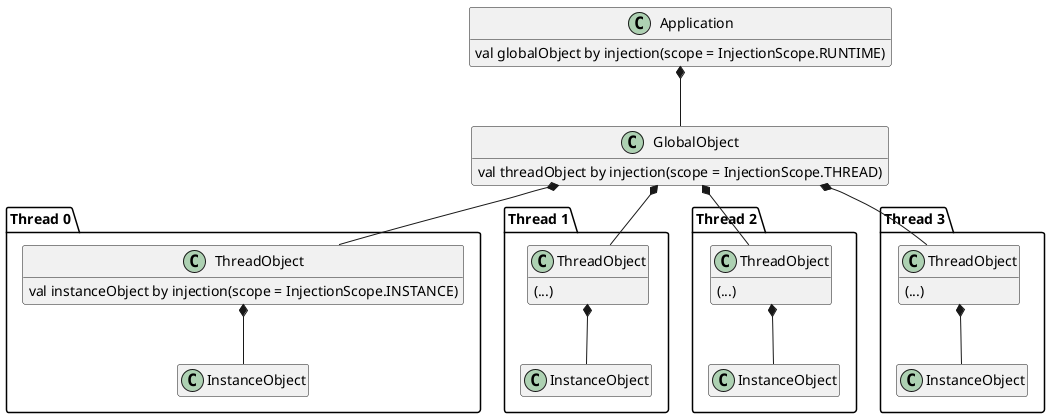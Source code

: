 @startuml

hide empty members

class Application {
    val globalObject by injection(scope = InjectionScope.RUNTIME)
}
class GlobalObject {
    val threadObject by injection(scope = InjectionScope.THREAD)
}

Application *-- GlobalObject

package "Thread 0" {
    class "ThreadObject" as tm0 {
        val instanceObject by injection(scope = InjectionScope.INSTANCE)
    }
    class "InstanceObject" as im0
    GlobalObject *-- tm0
    tm0 *-- im0
}

package "Thread 1" {
    class "ThreadObject" as tm1 {
        (...)
    }
    class "InstanceObject" as im1
    GlobalObject *-- tm1
    tm1 *-- im1
}

package "Thread 2" {
    class "ThreadObject" as tm2 {
        (...)
    }
    class "InstanceObject" as im2
    GlobalObject *-- tm2
    tm2 *-- im2
}

package "Thread 3" {
    class "ThreadObject" as tm3 {
        (...)
    }
    class "InstanceObject" as im3
    GlobalObject *-- tm3
    tm3 *-- im3
}

@enduml
